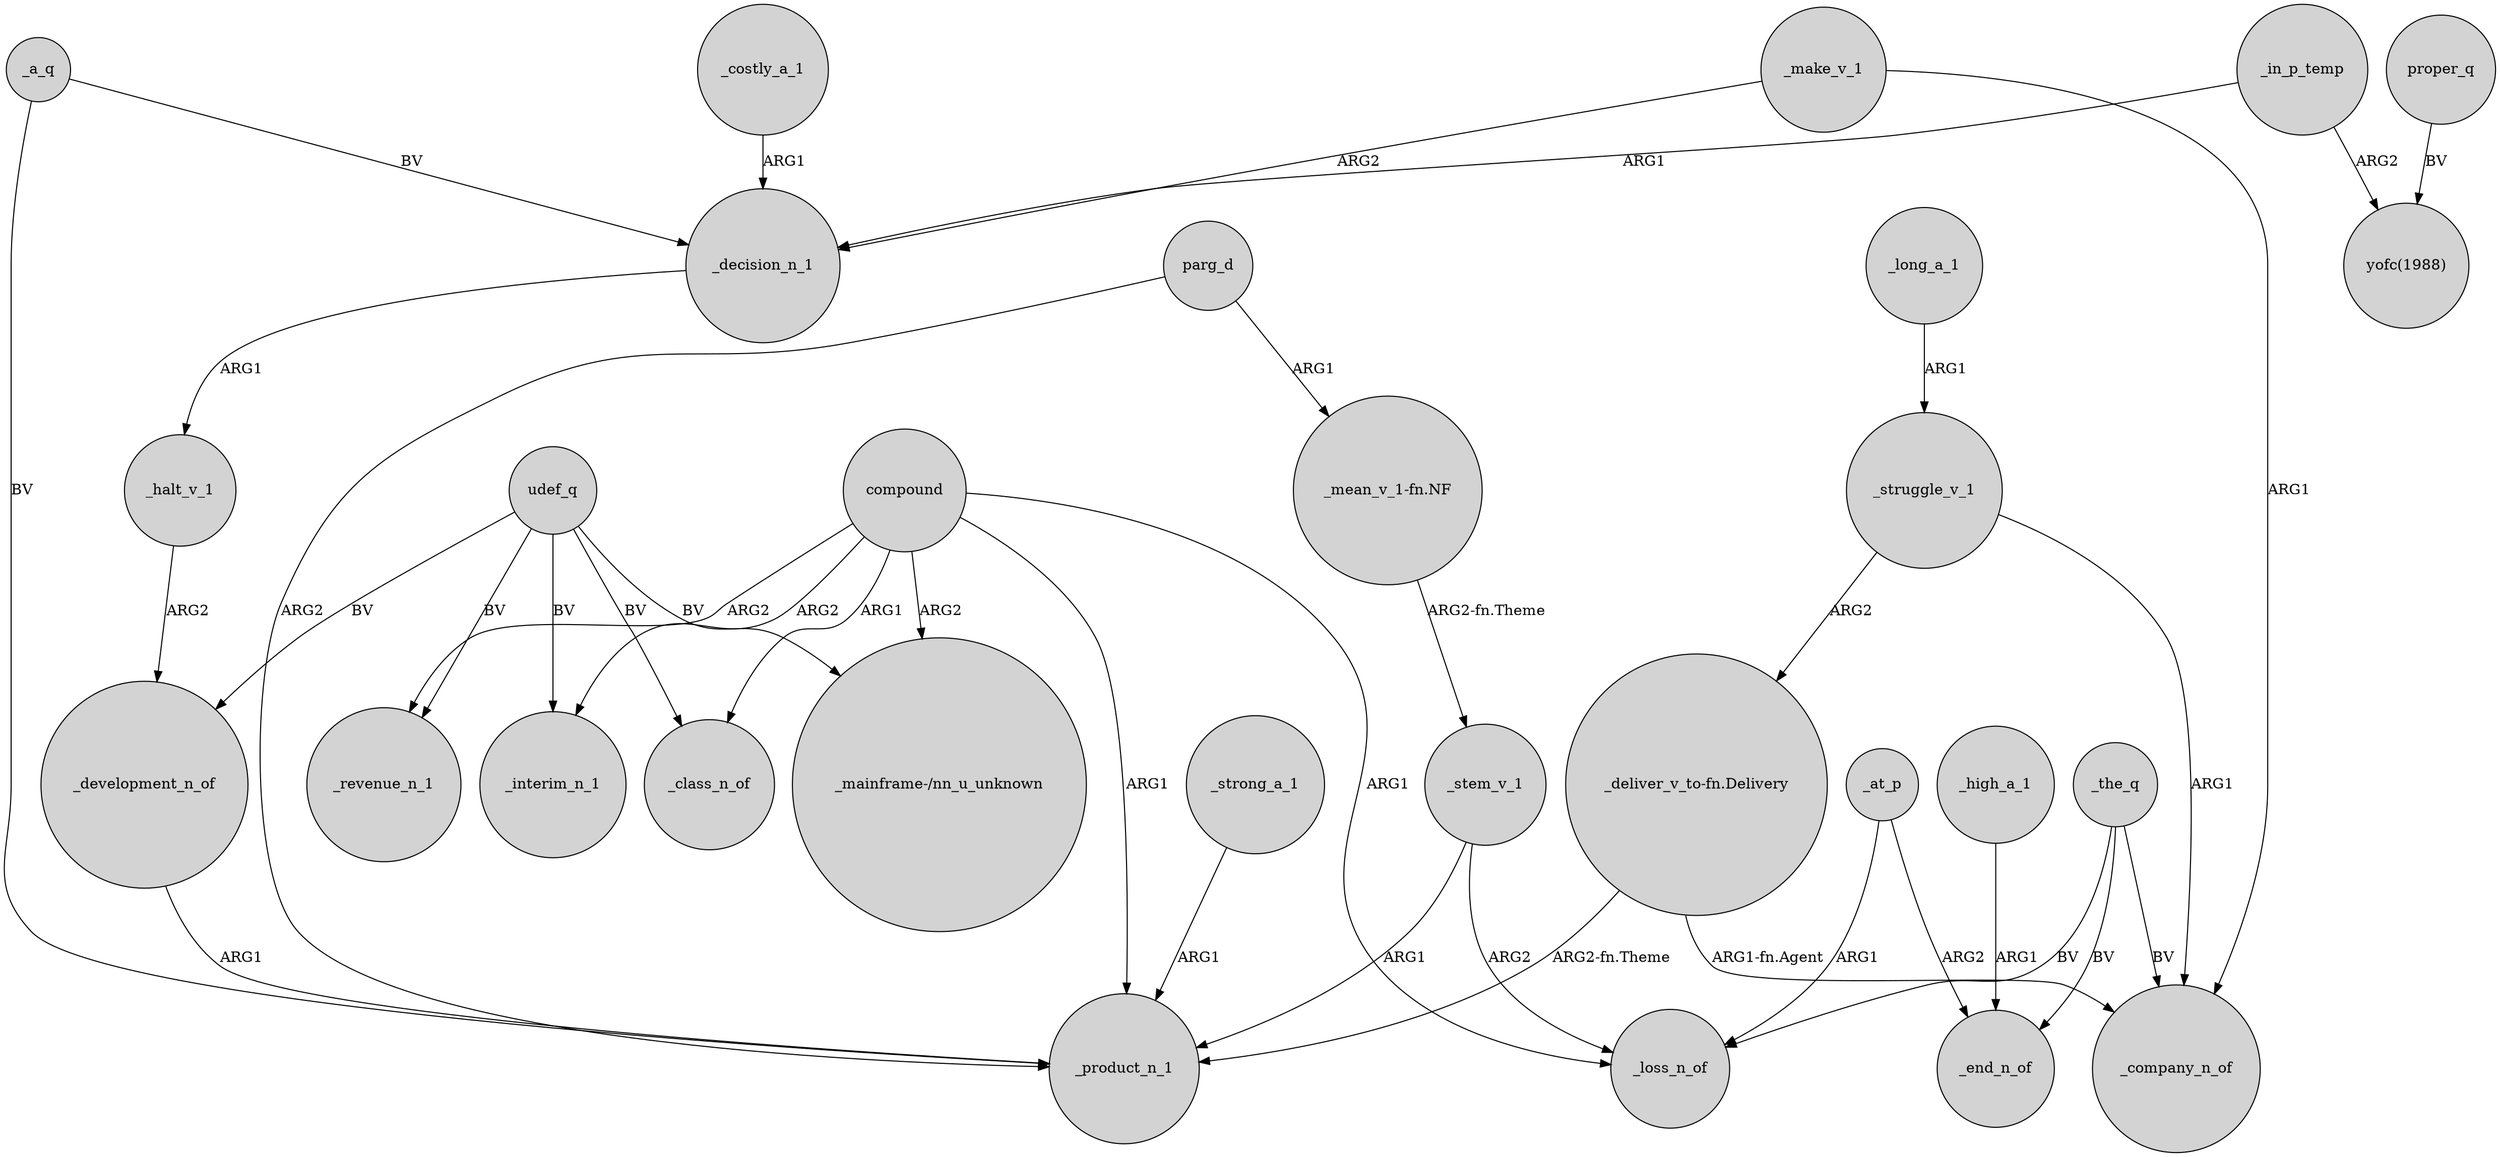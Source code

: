 digraph {
	node [shape=circle style=filled]
	compound -> _product_n_1 [label=ARG1]
	parg_d -> _product_n_1 [label=ARG2]
	_in_p_temp -> _decision_n_1 [label=ARG1]
	_at_p -> _loss_n_of [label=ARG1]
	udef_q -> "_mainframe-/nn_u_unknown" [label=BV]
	_long_a_1 -> _struggle_v_1 [label=ARG1]
	udef_q -> _class_n_of [label=BV]
	_stem_v_1 -> _product_n_1 [label=ARG1]
	_halt_v_1 -> _development_n_of [label=ARG2]
	_the_q -> _end_n_of [label=BV]
	_at_p -> _end_n_of [label=ARG2]
	_a_q -> _product_n_1 [label=BV]
	_struggle_v_1 -> _company_n_of [label=ARG1]
	_costly_a_1 -> _decision_n_1 [label=ARG1]
	compound -> _class_n_of [label=ARG1]
	_make_v_1 -> _company_n_of [label=ARG1]
	_decision_n_1 -> _halt_v_1 [label=ARG1]
	_the_q -> _company_n_of [label=BV]
	parg_d -> "_mean_v_1-fn.NF" [label=ARG1]
	"_deliver_v_to-fn.Delivery" -> _company_n_of [label="ARG1-fn.Agent"]
	"_mean_v_1-fn.NF" -> _stem_v_1 [label="ARG2-fn.Theme"]
	compound -> _revenue_n_1 [label=ARG2]
	"_deliver_v_to-fn.Delivery" -> _product_n_1 [label="ARG2-fn.Theme"]
	compound -> _interim_n_1 [label=ARG2]
	udef_q -> _revenue_n_1 [label=BV]
	_development_n_of -> _product_n_1 [label=ARG1]
	proper_q -> "yofc(1988)" [label=BV]
	_the_q -> _loss_n_of [label=BV]
	_a_q -> _decision_n_1 [label=BV]
	udef_q -> _interim_n_1 [label=BV]
	_high_a_1 -> _end_n_of [label=ARG1]
	_make_v_1 -> _decision_n_1 [label=ARG2]
	udef_q -> _development_n_of [label=BV]
	_struggle_v_1 -> "_deliver_v_to-fn.Delivery" [label=ARG2]
	compound -> _loss_n_of [label=ARG1]
	_stem_v_1 -> _loss_n_of [label=ARG2]
	_strong_a_1 -> _product_n_1 [label=ARG1]
	_in_p_temp -> "yofc(1988)" [label=ARG2]
	compound -> "_mainframe-/nn_u_unknown" [label=ARG2]
}
